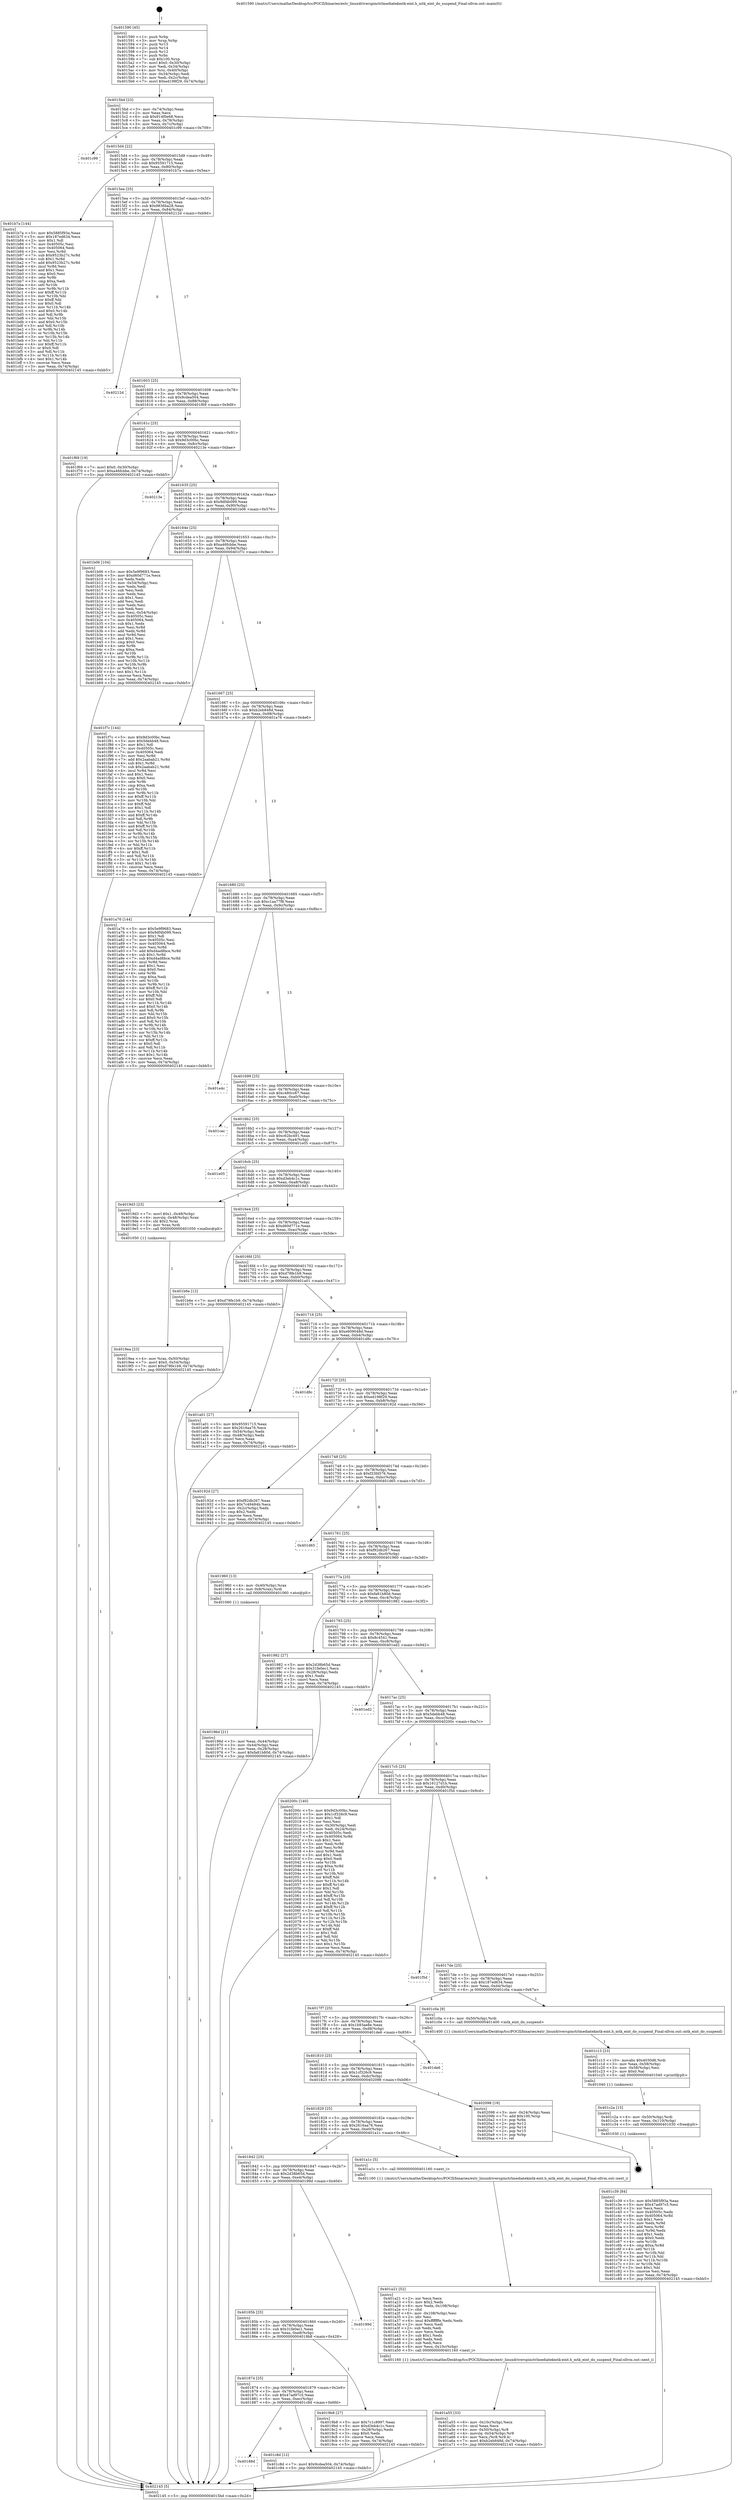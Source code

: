 digraph "0x401590" {
  label = "0x401590 (/mnt/c/Users/mathe/Desktop/tcc/POCII/binaries/extr_linuxdriverspinctrlmediatekmtk-eint.h_mtk_eint_do_suspend_Final-ollvm.out::main(0))"
  labelloc = "t"
  node[shape=record]

  Entry [label="",width=0.3,height=0.3,shape=circle,fillcolor=black,style=filled]
  "0x4015bd" [label="{
     0x4015bd [23]\l
     | [instrs]\l
     &nbsp;&nbsp;0x4015bd \<+3\>: mov -0x74(%rbp),%eax\l
     &nbsp;&nbsp;0x4015c0 \<+2\>: mov %eax,%ecx\l
     &nbsp;&nbsp;0x4015c2 \<+6\>: sub $0x914f0e68,%ecx\l
     &nbsp;&nbsp;0x4015c8 \<+3\>: mov %eax,-0x78(%rbp)\l
     &nbsp;&nbsp;0x4015cb \<+3\>: mov %ecx,-0x7c(%rbp)\l
     &nbsp;&nbsp;0x4015ce \<+6\>: je 0000000000401c99 \<main+0x709\>\l
  }"]
  "0x401c99" [label="{
     0x401c99\l
  }", style=dashed]
  "0x4015d4" [label="{
     0x4015d4 [22]\l
     | [instrs]\l
     &nbsp;&nbsp;0x4015d4 \<+5\>: jmp 00000000004015d9 \<main+0x49\>\l
     &nbsp;&nbsp;0x4015d9 \<+3\>: mov -0x78(%rbp),%eax\l
     &nbsp;&nbsp;0x4015dc \<+5\>: sub $0x95591715,%eax\l
     &nbsp;&nbsp;0x4015e1 \<+3\>: mov %eax,-0x80(%rbp)\l
     &nbsp;&nbsp;0x4015e4 \<+6\>: je 0000000000401b7a \<main+0x5ea\>\l
  }"]
  Exit [label="",width=0.3,height=0.3,shape=circle,fillcolor=black,style=filled,peripheries=2]
  "0x401b7a" [label="{
     0x401b7a [144]\l
     | [instrs]\l
     &nbsp;&nbsp;0x401b7a \<+5\>: mov $0x5885f93a,%eax\l
     &nbsp;&nbsp;0x401b7f \<+5\>: mov $0x187ed634,%ecx\l
     &nbsp;&nbsp;0x401b84 \<+2\>: mov $0x1,%dl\l
     &nbsp;&nbsp;0x401b86 \<+7\>: mov 0x40505c,%esi\l
     &nbsp;&nbsp;0x401b8d \<+7\>: mov 0x405064,%edi\l
     &nbsp;&nbsp;0x401b94 \<+3\>: mov %esi,%r8d\l
     &nbsp;&nbsp;0x401b97 \<+7\>: sub $0x9523b27c,%r8d\l
     &nbsp;&nbsp;0x401b9e \<+4\>: sub $0x1,%r8d\l
     &nbsp;&nbsp;0x401ba2 \<+7\>: add $0x9523b27c,%r8d\l
     &nbsp;&nbsp;0x401ba9 \<+4\>: imul %r8d,%esi\l
     &nbsp;&nbsp;0x401bad \<+3\>: and $0x1,%esi\l
     &nbsp;&nbsp;0x401bb0 \<+3\>: cmp $0x0,%esi\l
     &nbsp;&nbsp;0x401bb3 \<+4\>: sete %r9b\l
     &nbsp;&nbsp;0x401bb7 \<+3\>: cmp $0xa,%edi\l
     &nbsp;&nbsp;0x401bba \<+4\>: setl %r10b\l
     &nbsp;&nbsp;0x401bbe \<+3\>: mov %r9b,%r11b\l
     &nbsp;&nbsp;0x401bc1 \<+4\>: xor $0xff,%r11b\l
     &nbsp;&nbsp;0x401bc5 \<+3\>: mov %r10b,%bl\l
     &nbsp;&nbsp;0x401bc8 \<+3\>: xor $0xff,%bl\l
     &nbsp;&nbsp;0x401bcb \<+3\>: xor $0x0,%dl\l
     &nbsp;&nbsp;0x401bce \<+3\>: mov %r11b,%r14b\l
     &nbsp;&nbsp;0x401bd1 \<+4\>: and $0x0,%r14b\l
     &nbsp;&nbsp;0x401bd5 \<+3\>: and %dl,%r9b\l
     &nbsp;&nbsp;0x401bd8 \<+3\>: mov %bl,%r15b\l
     &nbsp;&nbsp;0x401bdb \<+4\>: and $0x0,%r15b\l
     &nbsp;&nbsp;0x401bdf \<+3\>: and %dl,%r10b\l
     &nbsp;&nbsp;0x401be2 \<+3\>: or %r9b,%r14b\l
     &nbsp;&nbsp;0x401be5 \<+3\>: or %r10b,%r15b\l
     &nbsp;&nbsp;0x401be8 \<+3\>: xor %r15b,%r14b\l
     &nbsp;&nbsp;0x401beb \<+3\>: or %bl,%r11b\l
     &nbsp;&nbsp;0x401bee \<+4\>: xor $0xff,%r11b\l
     &nbsp;&nbsp;0x401bf2 \<+3\>: or $0x0,%dl\l
     &nbsp;&nbsp;0x401bf5 \<+3\>: and %dl,%r11b\l
     &nbsp;&nbsp;0x401bf8 \<+3\>: or %r11b,%r14b\l
     &nbsp;&nbsp;0x401bfb \<+4\>: test $0x1,%r14b\l
     &nbsp;&nbsp;0x401bff \<+3\>: cmovne %ecx,%eax\l
     &nbsp;&nbsp;0x401c02 \<+3\>: mov %eax,-0x74(%rbp)\l
     &nbsp;&nbsp;0x401c05 \<+5\>: jmp 0000000000402145 \<main+0xbb5\>\l
  }"]
  "0x4015ea" [label="{
     0x4015ea [25]\l
     | [instrs]\l
     &nbsp;&nbsp;0x4015ea \<+5\>: jmp 00000000004015ef \<main+0x5f\>\l
     &nbsp;&nbsp;0x4015ef \<+3\>: mov -0x78(%rbp),%eax\l
     &nbsp;&nbsp;0x4015f2 \<+5\>: sub $0x9836ba28,%eax\l
     &nbsp;&nbsp;0x4015f7 \<+6\>: mov %eax,-0x84(%rbp)\l
     &nbsp;&nbsp;0x4015fd \<+6\>: je 000000000040212d \<main+0xb9d\>\l
  }"]
  "0x40188d" [label="{
     0x40188d\l
  }", style=dashed]
  "0x40212d" [label="{
     0x40212d\l
  }", style=dashed]
  "0x401603" [label="{
     0x401603 [25]\l
     | [instrs]\l
     &nbsp;&nbsp;0x401603 \<+5\>: jmp 0000000000401608 \<main+0x78\>\l
     &nbsp;&nbsp;0x401608 \<+3\>: mov -0x78(%rbp),%eax\l
     &nbsp;&nbsp;0x40160b \<+5\>: sub $0x9cdea504,%eax\l
     &nbsp;&nbsp;0x401610 \<+6\>: mov %eax,-0x88(%rbp)\l
     &nbsp;&nbsp;0x401616 \<+6\>: je 0000000000401f69 \<main+0x9d9\>\l
  }"]
  "0x401c8d" [label="{
     0x401c8d [12]\l
     | [instrs]\l
     &nbsp;&nbsp;0x401c8d \<+7\>: movl $0x9cdea504,-0x74(%rbp)\l
     &nbsp;&nbsp;0x401c94 \<+5\>: jmp 0000000000402145 \<main+0xbb5\>\l
  }"]
  "0x401f69" [label="{
     0x401f69 [19]\l
     | [instrs]\l
     &nbsp;&nbsp;0x401f69 \<+7\>: movl $0x0,-0x30(%rbp)\l
     &nbsp;&nbsp;0x401f70 \<+7\>: movl $0xa46fcbbe,-0x74(%rbp)\l
     &nbsp;&nbsp;0x401f77 \<+5\>: jmp 0000000000402145 \<main+0xbb5\>\l
  }"]
  "0x40161c" [label="{
     0x40161c [25]\l
     | [instrs]\l
     &nbsp;&nbsp;0x40161c \<+5\>: jmp 0000000000401621 \<main+0x91\>\l
     &nbsp;&nbsp;0x401621 \<+3\>: mov -0x78(%rbp),%eax\l
     &nbsp;&nbsp;0x401624 \<+5\>: sub $0x9d3c00bc,%eax\l
     &nbsp;&nbsp;0x401629 \<+6\>: mov %eax,-0x8c(%rbp)\l
     &nbsp;&nbsp;0x40162f \<+6\>: je 000000000040213e \<main+0xbae\>\l
  }"]
  "0x401c39" [label="{
     0x401c39 [84]\l
     | [instrs]\l
     &nbsp;&nbsp;0x401c39 \<+5\>: mov $0x5885f93a,%eax\l
     &nbsp;&nbsp;0x401c3e \<+5\>: mov $0x47ad97c5,%esi\l
     &nbsp;&nbsp;0x401c43 \<+2\>: xor %ecx,%ecx\l
     &nbsp;&nbsp;0x401c45 \<+7\>: mov 0x40505c,%edx\l
     &nbsp;&nbsp;0x401c4c \<+8\>: mov 0x405064,%r8d\l
     &nbsp;&nbsp;0x401c54 \<+3\>: sub $0x1,%ecx\l
     &nbsp;&nbsp;0x401c57 \<+3\>: mov %edx,%r9d\l
     &nbsp;&nbsp;0x401c5a \<+3\>: add %ecx,%r9d\l
     &nbsp;&nbsp;0x401c5d \<+4\>: imul %r9d,%edx\l
     &nbsp;&nbsp;0x401c61 \<+3\>: and $0x1,%edx\l
     &nbsp;&nbsp;0x401c64 \<+3\>: cmp $0x0,%edx\l
     &nbsp;&nbsp;0x401c67 \<+4\>: sete %r10b\l
     &nbsp;&nbsp;0x401c6b \<+4\>: cmp $0xa,%r8d\l
     &nbsp;&nbsp;0x401c6f \<+4\>: setl %r11b\l
     &nbsp;&nbsp;0x401c73 \<+3\>: mov %r10b,%bl\l
     &nbsp;&nbsp;0x401c76 \<+3\>: and %r11b,%bl\l
     &nbsp;&nbsp;0x401c79 \<+3\>: xor %r11b,%r10b\l
     &nbsp;&nbsp;0x401c7c \<+3\>: or %r10b,%bl\l
     &nbsp;&nbsp;0x401c7f \<+3\>: test $0x1,%bl\l
     &nbsp;&nbsp;0x401c82 \<+3\>: cmovne %esi,%eax\l
     &nbsp;&nbsp;0x401c85 \<+3\>: mov %eax,-0x74(%rbp)\l
     &nbsp;&nbsp;0x401c88 \<+5\>: jmp 0000000000402145 \<main+0xbb5\>\l
  }"]
  "0x40213e" [label="{
     0x40213e\l
  }", style=dashed]
  "0x401635" [label="{
     0x401635 [25]\l
     | [instrs]\l
     &nbsp;&nbsp;0x401635 \<+5\>: jmp 000000000040163a \<main+0xaa\>\l
     &nbsp;&nbsp;0x40163a \<+3\>: mov -0x78(%rbp),%eax\l
     &nbsp;&nbsp;0x40163d \<+5\>: sub $0x9df4b099,%eax\l
     &nbsp;&nbsp;0x401642 \<+6\>: mov %eax,-0x90(%rbp)\l
     &nbsp;&nbsp;0x401648 \<+6\>: je 0000000000401b06 \<main+0x576\>\l
  }"]
  "0x401c2a" [label="{
     0x401c2a [15]\l
     | [instrs]\l
     &nbsp;&nbsp;0x401c2a \<+4\>: mov -0x50(%rbp),%rdi\l
     &nbsp;&nbsp;0x401c2e \<+6\>: mov %eax,-0x110(%rbp)\l
     &nbsp;&nbsp;0x401c34 \<+5\>: call 0000000000401030 \<free@plt\>\l
     | [calls]\l
     &nbsp;&nbsp;0x401030 \{1\} (unknown)\l
  }"]
  "0x401b06" [label="{
     0x401b06 [104]\l
     | [instrs]\l
     &nbsp;&nbsp;0x401b06 \<+5\>: mov $0x5e9f9683,%eax\l
     &nbsp;&nbsp;0x401b0b \<+5\>: mov $0xd60d771e,%ecx\l
     &nbsp;&nbsp;0x401b10 \<+2\>: xor %edx,%edx\l
     &nbsp;&nbsp;0x401b12 \<+3\>: mov -0x54(%rbp),%esi\l
     &nbsp;&nbsp;0x401b15 \<+2\>: mov %edx,%edi\l
     &nbsp;&nbsp;0x401b17 \<+2\>: sub %esi,%edi\l
     &nbsp;&nbsp;0x401b19 \<+2\>: mov %edx,%esi\l
     &nbsp;&nbsp;0x401b1b \<+3\>: sub $0x1,%esi\l
     &nbsp;&nbsp;0x401b1e \<+2\>: add %esi,%edi\l
     &nbsp;&nbsp;0x401b20 \<+2\>: mov %edx,%esi\l
     &nbsp;&nbsp;0x401b22 \<+2\>: sub %edi,%esi\l
     &nbsp;&nbsp;0x401b24 \<+3\>: mov %esi,-0x54(%rbp)\l
     &nbsp;&nbsp;0x401b27 \<+7\>: mov 0x40505c,%esi\l
     &nbsp;&nbsp;0x401b2e \<+7\>: mov 0x405064,%edi\l
     &nbsp;&nbsp;0x401b35 \<+3\>: sub $0x1,%edx\l
     &nbsp;&nbsp;0x401b38 \<+3\>: mov %esi,%r8d\l
     &nbsp;&nbsp;0x401b3b \<+3\>: add %edx,%r8d\l
     &nbsp;&nbsp;0x401b3e \<+4\>: imul %r8d,%esi\l
     &nbsp;&nbsp;0x401b42 \<+3\>: and $0x1,%esi\l
     &nbsp;&nbsp;0x401b45 \<+3\>: cmp $0x0,%esi\l
     &nbsp;&nbsp;0x401b48 \<+4\>: sete %r9b\l
     &nbsp;&nbsp;0x401b4c \<+3\>: cmp $0xa,%edi\l
     &nbsp;&nbsp;0x401b4f \<+4\>: setl %r10b\l
     &nbsp;&nbsp;0x401b53 \<+3\>: mov %r9b,%r11b\l
     &nbsp;&nbsp;0x401b56 \<+3\>: and %r10b,%r11b\l
     &nbsp;&nbsp;0x401b59 \<+3\>: xor %r10b,%r9b\l
     &nbsp;&nbsp;0x401b5c \<+3\>: or %r9b,%r11b\l
     &nbsp;&nbsp;0x401b5f \<+4\>: test $0x1,%r11b\l
     &nbsp;&nbsp;0x401b63 \<+3\>: cmovne %ecx,%eax\l
     &nbsp;&nbsp;0x401b66 \<+3\>: mov %eax,-0x74(%rbp)\l
     &nbsp;&nbsp;0x401b69 \<+5\>: jmp 0000000000402145 \<main+0xbb5\>\l
  }"]
  "0x40164e" [label="{
     0x40164e [25]\l
     | [instrs]\l
     &nbsp;&nbsp;0x40164e \<+5\>: jmp 0000000000401653 \<main+0xc3\>\l
     &nbsp;&nbsp;0x401653 \<+3\>: mov -0x78(%rbp),%eax\l
     &nbsp;&nbsp;0x401656 \<+5\>: sub $0xa46fcbbe,%eax\l
     &nbsp;&nbsp;0x40165b \<+6\>: mov %eax,-0x94(%rbp)\l
     &nbsp;&nbsp;0x401661 \<+6\>: je 0000000000401f7c \<main+0x9ec\>\l
  }"]
  "0x401c13" [label="{
     0x401c13 [23]\l
     | [instrs]\l
     &nbsp;&nbsp;0x401c13 \<+10\>: movabs $0x4030d6,%rdi\l
     &nbsp;&nbsp;0x401c1d \<+3\>: mov %eax,-0x58(%rbp)\l
     &nbsp;&nbsp;0x401c20 \<+3\>: mov -0x58(%rbp),%esi\l
     &nbsp;&nbsp;0x401c23 \<+2\>: mov $0x0,%al\l
     &nbsp;&nbsp;0x401c25 \<+5\>: call 0000000000401040 \<printf@plt\>\l
     | [calls]\l
     &nbsp;&nbsp;0x401040 \{1\} (unknown)\l
  }"]
  "0x401f7c" [label="{
     0x401f7c [144]\l
     | [instrs]\l
     &nbsp;&nbsp;0x401f7c \<+5\>: mov $0x9d3c00bc,%eax\l
     &nbsp;&nbsp;0x401f81 \<+5\>: mov $0x5debb48,%ecx\l
     &nbsp;&nbsp;0x401f86 \<+2\>: mov $0x1,%dl\l
     &nbsp;&nbsp;0x401f88 \<+7\>: mov 0x40505c,%esi\l
     &nbsp;&nbsp;0x401f8f \<+7\>: mov 0x405064,%edi\l
     &nbsp;&nbsp;0x401f96 \<+3\>: mov %esi,%r8d\l
     &nbsp;&nbsp;0x401f99 \<+7\>: add $0x2aabab21,%r8d\l
     &nbsp;&nbsp;0x401fa0 \<+4\>: sub $0x1,%r8d\l
     &nbsp;&nbsp;0x401fa4 \<+7\>: sub $0x2aabab21,%r8d\l
     &nbsp;&nbsp;0x401fab \<+4\>: imul %r8d,%esi\l
     &nbsp;&nbsp;0x401faf \<+3\>: and $0x1,%esi\l
     &nbsp;&nbsp;0x401fb2 \<+3\>: cmp $0x0,%esi\l
     &nbsp;&nbsp;0x401fb5 \<+4\>: sete %r9b\l
     &nbsp;&nbsp;0x401fb9 \<+3\>: cmp $0xa,%edi\l
     &nbsp;&nbsp;0x401fbc \<+4\>: setl %r10b\l
     &nbsp;&nbsp;0x401fc0 \<+3\>: mov %r9b,%r11b\l
     &nbsp;&nbsp;0x401fc3 \<+4\>: xor $0xff,%r11b\l
     &nbsp;&nbsp;0x401fc7 \<+3\>: mov %r10b,%bl\l
     &nbsp;&nbsp;0x401fca \<+3\>: xor $0xff,%bl\l
     &nbsp;&nbsp;0x401fcd \<+3\>: xor $0x1,%dl\l
     &nbsp;&nbsp;0x401fd0 \<+3\>: mov %r11b,%r14b\l
     &nbsp;&nbsp;0x401fd3 \<+4\>: and $0xff,%r14b\l
     &nbsp;&nbsp;0x401fd7 \<+3\>: and %dl,%r9b\l
     &nbsp;&nbsp;0x401fda \<+3\>: mov %bl,%r15b\l
     &nbsp;&nbsp;0x401fdd \<+4\>: and $0xff,%r15b\l
     &nbsp;&nbsp;0x401fe1 \<+3\>: and %dl,%r10b\l
     &nbsp;&nbsp;0x401fe4 \<+3\>: or %r9b,%r14b\l
     &nbsp;&nbsp;0x401fe7 \<+3\>: or %r10b,%r15b\l
     &nbsp;&nbsp;0x401fea \<+3\>: xor %r15b,%r14b\l
     &nbsp;&nbsp;0x401fed \<+3\>: or %bl,%r11b\l
     &nbsp;&nbsp;0x401ff0 \<+4\>: xor $0xff,%r11b\l
     &nbsp;&nbsp;0x401ff4 \<+3\>: or $0x1,%dl\l
     &nbsp;&nbsp;0x401ff7 \<+3\>: and %dl,%r11b\l
     &nbsp;&nbsp;0x401ffa \<+3\>: or %r11b,%r14b\l
     &nbsp;&nbsp;0x401ffd \<+4\>: test $0x1,%r14b\l
     &nbsp;&nbsp;0x402001 \<+3\>: cmovne %ecx,%eax\l
     &nbsp;&nbsp;0x402004 \<+3\>: mov %eax,-0x74(%rbp)\l
     &nbsp;&nbsp;0x402007 \<+5\>: jmp 0000000000402145 \<main+0xbb5\>\l
  }"]
  "0x401667" [label="{
     0x401667 [25]\l
     | [instrs]\l
     &nbsp;&nbsp;0x401667 \<+5\>: jmp 000000000040166c \<main+0xdc\>\l
     &nbsp;&nbsp;0x40166c \<+3\>: mov -0x78(%rbp),%eax\l
     &nbsp;&nbsp;0x40166f \<+5\>: sub $0xb2eb848d,%eax\l
     &nbsp;&nbsp;0x401674 \<+6\>: mov %eax,-0x98(%rbp)\l
     &nbsp;&nbsp;0x40167a \<+6\>: je 0000000000401a76 \<main+0x4e6\>\l
  }"]
  "0x401a55" [label="{
     0x401a55 [33]\l
     | [instrs]\l
     &nbsp;&nbsp;0x401a55 \<+6\>: mov -0x10c(%rbp),%ecx\l
     &nbsp;&nbsp;0x401a5b \<+3\>: imul %eax,%ecx\l
     &nbsp;&nbsp;0x401a5e \<+4\>: mov -0x50(%rbp),%r8\l
     &nbsp;&nbsp;0x401a62 \<+4\>: movslq -0x54(%rbp),%r9\l
     &nbsp;&nbsp;0x401a66 \<+4\>: mov %ecx,(%r8,%r9,4)\l
     &nbsp;&nbsp;0x401a6a \<+7\>: movl $0xb2eb848d,-0x74(%rbp)\l
     &nbsp;&nbsp;0x401a71 \<+5\>: jmp 0000000000402145 \<main+0xbb5\>\l
  }"]
  "0x401a76" [label="{
     0x401a76 [144]\l
     | [instrs]\l
     &nbsp;&nbsp;0x401a76 \<+5\>: mov $0x5e9f9683,%eax\l
     &nbsp;&nbsp;0x401a7b \<+5\>: mov $0x9df4b099,%ecx\l
     &nbsp;&nbsp;0x401a80 \<+2\>: mov $0x1,%dl\l
     &nbsp;&nbsp;0x401a82 \<+7\>: mov 0x40505c,%esi\l
     &nbsp;&nbsp;0x401a89 \<+7\>: mov 0x405064,%edi\l
     &nbsp;&nbsp;0x401a90 \<+3\>: mov %esi,%r8d\l
     &nbsp;&nbsp;0x401a93 \<+7\>: add $0xd4ad8bce,%r8d\l
     &nbsp;&nbsp;0x401a9a \<+4\>: sub $0x1,%r8d\l
     &nbsp;&nbsp;0x401a9e \<+7\>: sub $0xd4ad8bce,%r8d\l
     &nbsp;&nbsp;0x401aa5 \<+4\>: imul %r8d,%esi\l
     &nbsp;&nbsp;0x401aa9 \<+3\>: and $0x1,%esi\l
     &nbsp;&nbsp;0x401aac \<+3\>: cmp $0x0,%esi\l
     &nbsp;&nbsp;0x401aaf \<+4\>: sete %r9b\l
     &nbsp;&nbsp;0x401ab3 \<+3\>: cmp $0xa,%edi\l
     &nbsp;&nbsp;0x401ab6 \<+4\>: setl %r10b\l
     &nbsp;&nbsp;0x401aba \<+3\>: mov %r9b,%r11b\l
     &nbsp;&nbsp;0x401abd \<+4\>: xor $0xff,%r11b\l
     &nbsp;&nbsp;0x401ac1 \<+3\>: mov %r10b,%bl\l
     &nbsp;&nbsp;0x401ac4 \<+3\>: xor $0xff,%bl\l
     &nbsp;&nbsp;0x401ac7 \<+3\>: xor $0x0,%dl\l
     &nbsp;&nbsp;0x401aca \<+3\>: mov %r11b,%r14b\l
     &nbsp;&nbsp;0x401acd \<+4\>: and $0x0,%r14b\l
     &nbsp;&nbsp;0x401ad1 \<+3\>: and %dl,%r9b\l
     &nbsp;&nbsp;0x401ad4 \<+3\>: mov %bl,%r15b\l
     &nbsp;&nbsp;0x401ad7 \<+4\>: and $0x0,%r15b\l
     &nbsp;&nbsp;0x401adb \<+3\>: and %dl,%r10b\l
     &nbsp;&nbsp;0x401ade \<+3\>: or %r9b,%r14b\l
     &nbsp;&nbsp;0x401ae1 \<+3\>: or %r10b,%r15b\l
     &nbsp;&nbsp;0x401ae4 \<+3\>: xor %r15b,%r14b\l
     &nbsp;&nbsp;0x401ae7 \<+3\>: or %bl,%r11b\l
     &nbsp;&nbsp;0x401aea \<+4\>: xor $0xff,%r11b\l
     &nbsp;&nbsp;0x401aee \<+3\>: or $0x0,%dl\l
     &nbsp;&nbsp;0x401af1 \<+3\>: and %dl,%r11b\l
     &nbsp;&nbsp;0x401af4 \<+3\>: or %r11b,%r14b\l
     &nbsp;&nbsp;0x401af7 \<+4\>: test $0x1,%r14b\l
     &nbsp;&nbsp;0x401afb \<+3\>: cmovne %ecx,%eax\l
     &nbsp;&nbsp;0x401afe \<+3\>: mov %eax,-0x74(%rbp)\l
     &nbsp;&nbsp;0x401b01 \<+5\>: jmp 0000000000402145 \<main+0xbb5\>\l
  }"]
  "0x401680" [label="{
     0x401680 [25]\l
     | [instrs]\l
     &nbsp;&nbsp;0x401680 \<+5\>: jmp 0000000000401685 \<main+0xf5\>\l
     &nbsp;&nbsp;0x401685 \<+3\>: mov -0x78(%rbp),%eax\l
     &nbsp;&nbsp;0x401688 \<+5\>: sub $0xc1aa77f8,%eax\l
     &nbsp;&nbsp;0x40168d \<+6\>: mov %eax,-0x9c(%rbp)\l
     &nbsp;&nbsp;0x401693 \<+6\>: je 0000000000401e4c \<main+0x8bc\>\l
  }"]
  "0x401a21" [label="{
     0x401a21 [52]\l
     | [instrs]\l
     &nbsp;&nbsp;0x401a21 \<+2\>: xor %ecx,%ecx\l
     &nbsp;&nbsp;0x401a23 \<+5\>: mov $0x2,%edx\l
     &nbsp;&nbsp;0x401a28 \<+6\>: mov %edx,-0x108(%rbp)\l
     &nbsp;&nbsp;0x401a2e \<+1\>: cltd\l
     &nbsp;&nbsp;0x401a2f \<+6\>: mov -0x108(%rbp),%esi\l
     &nbsp;&nbsp;0x401a35 \<+2\>: idiv %esi\l
     &nbsp;&nbsp;0x401a37 \<+6\>: imul $0xfffffffe,%edx,%edx\l
     &nbsp;&nbsp;0x401a3d \<+2\>: mov %ecx,%edi\l
     &nbsp;&nbsp;0x401a3f \<+2\>: sub %edx,%edi\l
     &nbsp;&nbsp;0x401a41 \<+2\>: mov %ecx,%edx\l
     &nbsp;&nbsp;0x401a43 \<+3\>: sub $0x1,%edx\l
     &nbsp;&nbsp;0x401a46 \<+2\>: add %edx,%edi\l
     &nbsp;&nbsp;0x401a48 \<+2\>: sub %edi,%ecx\l
     &nbsp;&nbsp;0x401a4a \<+6\>: mov %ecx,-0x10c(%rbp)\l
     &nbsp;&nbsp;0x401a50 \<+5\>: call 0000000000401160 \<next_i\>\l
     | [calls]\l
     &nbsp;&nbsp;0x401160 \{1\} (/mnt/c/Users/mathe/Desktop/tcc/POCII/binaries/extr_linuxdriverspinctrlmediatekmtk-eint.h_mtk_eint_do_suspend_Final-ollvm.out::next_i)\l
  }"]
  "0x401e4c" [label="{
     0x401e4c\l
  }", style=dashed]
  "0x401699" [label="{
     0x401699 [25]\l
     | [instrs]\l
     &nbsp;&nbsp;0x401699 \<+5\>: jmp 000000000040169e \<main+0x10e\>\l
     &nbsp;&nbsp;0x40169e \<+3\>: mov -0x78(%rbp),%eax\l
     &nbsp;&nbsp;0x4016a1 \<+5\>: sub $0xc480cc67,%eax\l
     &nbsp;&nbsp;0x4016a6 \<+6\>: mov %eax,-0xa0(%rbp)\l
     &nbsp;&nbsp;0x4016ac \<+6\>: je 0000000000401cec \<main+0x75c\>\l
  }"]
  "0x4019ea" [label="{
     0x4019ea [23]\l
     | [instrs]\l
     &nbsp;&nbsp;0x4019ea \<+4\>: mov %rax,-0x50(%rbp)\l
     &nbsp;&nbsp;0x4019ee \<+7\>: movl $0x0,-0x54(%rbp)\l
     &nbsp;&nbsp;0x4019f5 \<+7\>: movl $0xd78fe1b9,-0x74(%rbp)\l
     &nbsp;&nbsp;0x4019fc \<+5\>: jmp 0000000000402145 \<main+0xbb5\>\l
  }"]
  "0x401cec" [label="{
     0x401cec\l
  }", style=dashed]
  "0x4016b2" [label="{
     0x4016b2 [25]\l
     | [instrs]\l
     &nbsp;&nbsp;0x4016b2 \<+5\>: jmp 00000000004016b7 \<main+0x127\>\l
     &nbsp;&nbsp;0x4016b7 \<+3\>: mov -0x78(%rbp),%eax\l
     &nbsp;&nbsp;0x4016ba \<+5\>: sub $0xc62bc491,%eax\l
     &nbsp;&nbsp;0x4016bf \<+6\>: mov %eax,-0xa4(%rbp)\l
     &nbsp;&nbsp;0x4016c5 \<+6\>: je 0000000000401e05 \<main+0x875\>\l
  }"]
  "0x401874" [label="{
     0x401874 [25]\l
     | [instrs]\l
     &nbsp;&nbsp;0x401874 \<+5\>: jmp 0000000000401879 \<main+0x2e9\>\l
     &nbsp;&nbsp;0x401879 \<+3\>: mov -0x78(%rbp),%eax\l
     &nbsp;&nbsp;0x40187c \<+5\>: sub $0x47ad97c5,%eax\l
     &nbsp;&nbsp;0x401881 \<+6\>: mov %eax,-0xec(%rbp)\l
     &nbsp;&nbsp;0x401887 \<+6\>: je 0000000000401c8d \<main+0x6fd\>\l
  }"]
  "0x401e05" [label="{
     0x401e05\l
  }", style=dashed]
  "0x4016cb" [label="{
     0x4016cb [25]\l
     | [instrs]\l
     &nbsp;&nbsp;0x4016cb \<+5\>: jmp 00000000004016d0 \<main+0x140\>\l
     &nbsp;&nbsp;0x4016d0 \<+3\>: mov -0x78(%rbp),%eax\l
     &nbsp;&nbsp;0x4016d3 \<+5\>: sub $0xd3eb4c1c,%eax\l
     &nbsp;&nbsp;0x4016d8 \<+6\>: mov %eax,-0xa8(%rbp)\l
     &nbsp;&nbsp;0x4016de \<+6\>: je 00000000004019d3 \<main+0x443\>\l
  }"]
  "0x4019b8" [label="{
     0x4019b8 [27]\l
     | [instrs]\l
     &nbsp;&nbsp;0x4019b8 \<+5\>: mov $0x7c1c8997,%eax\l
     &nbsp;&nbsp;0x4019bd \<+5\>: mov $0xd3eb4c1c,%ecx\l
     &nbsp;&nbsp;0x4019c2 \<+3\>: mov -0x28(%rbp),%edx\l
     &nbsp;&nbsp;0x4019c5 \<+3\>: cmp $0x0,%edx\l
     &nbsp;&nbsp;0x4019c8 \<+3\>: cmove %ecx,%eax\l
     &nbsp;&nbsp;0x4019cb \<+3\>: mov %eax,-0x74(%rbp)\l
     &nbsp;&nbsp;0x4019ce \<+5\>: jmp 0000000000402145 \<main+0xbb5\>\l
  }"]
  "0x4019d3" [label="{
     0x4019d3 [23]\l
     | [instrs]\l
     &nbsp;&nbsp;0x4019d3 \<+7\>: movl $0x1,-0x48(%rbp)\l
     &nbsp;&nbsp;0x4019da \<+4\>: movslq -0x48(%rbp),%rax\l
     &nbsp;&nbsp;0x4019de \<+4\>: shl $0x2,%rax\l
     &nbsp;&nbsp;0x4019e2 \<+3\>: mov %rax,%rdi\l
     &nbsp;&nbsp;0x4019e5 \<+5\>: call 0000000000401050 \<malloc@plt\>\l
     | [calls]\l
     &nbsp;&nbsp;0x401050 \{1\} (unknown)\l
  }"]
  "0x4016e4" [label="{
     0x4016e4 [25]\l
     | [instrs]\l
     &nbsp;&nbsp;0x4016e4 \<+5\>: jmp 00000000004016e9 \<main+0x159\>\l
     &nbsp;&nbsp;0x4016e9 \<+3\>: mov -0x78(%rbp),%eax\l
     &nbsp;&nbsp;0x4016ec \<+5\>: sub $0xd60d771e,%eax\l
     &nbsp;&nbsp;0x4016f1 \<+6\>: mov %eax,-0xac(%rbp)\l
     &nbsp;&nbsp;0x4016f7 \<+6\>: je 0000000000401b6e \<main+0x5de\>\l
  }"]
  "0x40185b" [label="{
     0x40185b [25]\l
     | [instrs]\l
     &nbsp;&nbsp;0x40185b \<+5\>: jmp 0000000000401860 \<main+0x2d0\>\l
     &nbsp;&nbsp;0x401860 \<+3\>: mov -0x78(%rbp),%eax\l
     &nbsp;&nbsp;0x401863 \<+5\>: sub $0x31fe0ec1,%eax\l
     &nbsp;&nbsp;0x401868 \<+6\>: mov %eax,-0xe8(%rbp)\l
     &nbsp;&nbsp;0x40186e \<+6\>: je 00000000004019b8 \<main+0x428\>\l
  }"]
  "0x401b6e" [label="{
     0x401b6e [12]\l
     | [instrs]\l
     &nbsp;&nbsp;0x401b6e \<+7\>: movl $0xd78fe1b9,-0x74(%rbp)\l
     &nbsp;&nbsp;0x401b75 \<+5\>: jmp 0000000000402145 \<main+0xbb5\>\l
  }"]
  "0x4016fd" [label="{
     0x4016fd [25]\l
     | [instrs]\l
     &nbsp;&nbsp;0x4016fd \<+5\>: jmp 0000000000401702 \<main+0x172\>\l
     &nbsp;&nbsp;0x401702 \<+3\>: mov -0x78(%rbp),%eax\l
     &nbsp;&nbsp;0x401705 \<+5\>: sub $0xd78fe1b9,%eax\l
     &nbsp;&nbsp;0x40170a \<+6\>: mov %eax,-0xb0(%rbp)\l
     &nbsp;&nbsp;0x401710 \<+6\>: je 0000000000401a01 \<main+0x471\>\l
  }"]
  "0x40199d" [label="{
     0x40199d\l
  }", style=dashed]
  "0x401a01" [label="{
     0x401a01 [27]\l
     | [instrs]\l
     &nbsp;&nbsp;0x401a01 \<+5\>: mov $0x95591715,%eax\l
     &nbsp;&nbsp;0x401a06 \<+5\>: mov $0x2616aa76,%ecx\l
     &nbsp;&nbsp;0x401a0b \<+3\>: mov -0x54(%rbp),%edx\l
     &nbsp;&nbsp;0x401a0e \<+3\>: cmp -0x48(%rbp),%edx\l
     &nbsp;&nbsp;0x401a11 \<+3\>: cmovl %ecx,%eax\l
     &nbsp;&nbsp;0x401a14 \<+3\>: mov %eax,-0x74(%rbp)\l
     &nbsp;&nbsp;0x401a17 \<+5\>: jmp 0000000000402145 \<main+0xbb5\>\l
  }"]
  "0x401716" [label="{
     0x401716 [25]\l
     | [instrs]\l
     &nbsp;&nbsp;0x401716 \<+5\>: jmp 000000000040171b \<main+0x18b\>\l
     &nbsp;&nbsp;0x40171b \<+3\>: mov -0x78(%rbp),%eax\l
     &nbsp;&nbsp;0x40171e \<+5\>: sub $0xe609048d,%eax\l
     &nbsp;&nbsp;0x401723 \<+6\>: mov %eax,-0xb4(%rbp)\l
     &nbsp;&nbsp;0x401729 \<+6\>: je 0000000000401d8c \<main+0x7fc\>\l
  }"]
  "0x401842" [label="{
     0x401842 [25]\l
     | [instrs]\l
     &nbsp;&nbsp;0x401842 \<+5\>: jmp 0000000000401847 \<main+0x2b7\>\l
     &nbsp;&nbsp;0x401847 \<+3\>: mov -0x78(%rbp),%eax\l
     &nbsp;&nbsp;0x40184a \<+5\>: sub $0x2d38b65d,%eax\l
     &nbsp;&nbsp;0x40184f \<+6\>: mov %eax,-0xe4(%rbp)\l
     &nbsp;&nbsp;0x401855 \<+6\>: je 000000000040199d \<main+0x40d\>\l
  }"]
  "0x401d8c" [label="{
     0x401d8c\l
  }", style=dashed]
  "0x40172f" [label="{
     0x40172f [25]\l
     | [instrs]\l
     &nbsp;&nbsp;0x40172f \<+5\>: jmp 0000000000401734 \<main+0x1a4\>\l
     &nbsp;&nbsp;0x401734 \<+3\>: mov -0x78(%rbp),%eax\l
     &nbsp;&nbsp;0x401737 \<+5\>: sub $0xed198f29,%eax\l
     &nbsp;&nbsp;0x40173c \<+6\>: mov %eax,-0xb8(%rbp)\l
     &nbsp;&nbsp;0x401742 \<+6\>: je 000000000040192d \<main+0x39d\>\l
  }"]
  "0x401a1c" [label="{
     0x401a1c [5]\l
     | [instrs]\l
     &nbsp;&nbsp;0x401a1c \<+5\>: call 0000000000401160 \<next_i\>\l
     | [calls]\l
     &nbsp;&nbsp;0x401160 \{1\} (/mnt/c/Users/mathe/Desktop/tcc/POCII/binaries/extr_linuxdriverspinctrlmediatekmtk-eint.h_mtk_eint_do_suspend_Final-ollvm.out::next_i)\l
  }"]
  "0x40192d" [label="{
     0x40192d [27]\l
     | [instrs]\l
     &nbsp;&nbsp;0x40192d \<+5\>: mov $0xf92db267,%eax\l
     &nbsp;&nbsp;0x401932 \<+5\>: mov $0x7c49484b,%ecx\l
     &nbsp;&nbsp;0x401937 \<+3\>: mov -0x2c(%rbp),%edx\l
     &nbsp;&nbsp;0x40193a \<+3\>: cmp $0x2,%edx\l
     &nbsp;&nbsp;0x40193d \<+3\>: cmovne %ecx,%eax\l
     &nbsp;&nbsp;0x401940 \<+3\>: mov %eax,-0x74(%rbp)\l
     &nbsp;&nbsp;0x401943 \<+5\>: jmp 0000000000402145 \<main+0xbb5\>\l
  }"]
  "0x401748" [label="{
     0x401748 [25]\l
     | [instrs]\l
     &nbsp;&nbsp;0x401748 \<+5\>: jmp 000000000040174d \<main+0x1bd\>\l
     &nbsp;&nbsp;0x40174d \<+3\>: mov -0x78(%rbp),%eax\l
     &nbsp;&nbsp;0x401750 \<+5\>: sub $0xf33fd576,%eax\l
     &nbsp;&nbsp;0x401755 \<+6\>: mov %eax,-0xbc(%rbp)\l
     &nbsp;&nbsp;0x40175b \<+6\>: je 0000000000401d65 \<main+0x7d5\>\l
  }"]
  "0x402145" [label="{
     0x402145 [5]\l
     | [instrs]\l
     &nbsp;&nbsp;0x402145 \<+5\>: jmp 00000000004015bd \<main+0x2d\>\l
  }"]
  "0x401590" [label="{
     0x401590 [45]\l
     | [instrs]\l
     &nbsp;&nbsp;0x401590 \<+1\>: push %rbp\l
     &nbsp;&nbsp;0x401591 \<+3\>: mov %rsp,%rbp\l
     &nbsp;&nbsp;0x401594 \<+2\>: push %r15\l
     &nbsp;&nbsp;0x401596 \<+2\>: push %r14\l
     &nbsp;&nbsp;0x401598 \<+2\>: push %r12\l
     &nbsp;&nbsp;0x40159a \<+1\>: push %rbx\l
     &nbsp;&nbsp;0x40159b \<+7\>: sub $0x100,%rsp\l
     &nbsp;&nbsp;0x4015a2 \<+7\>: movl $0x0,-0x30(%rbp)\l
     &nbsp;&nbsp;0x4015a9 \<+3\>: mov %edi,-0x34(%rbp)\l
     &nbsp;&nbsp;0x4015ac \<+4\>: mov %rsi,-0x40(%rbp)\l
     &nbsp;&nbsp;0x4015b0 \<+3\>: mov -0x34(%rbp),%edi\l
     &nbsp;&nbsp;0x4015b3 \<+3\>: mov %edi,-0x2c(%rbp)\l
     &nbsp;&nbsp;0x4015b6 \<+7\>: movl $0xed198f29,-0x74(%rbp)\l
  }"]
  "0x401829" [label="{
     0x401829 [25]\l
     | [instrs]\l
     &nbsp;&nbsp;0x401829 \<+5\>: jmp 000000000040182e \<main+0x29e\>\l
     &nbsp;&nbsp;0x40182e \<+3\>: mov -0x78(%rbp),%eax\l
     &nbsp;&nbsp;0x401831 \<+5\>: sub $0x2616aa76,%eax\l
     &nbsp;&nbsp;0x401836 \<+6\>: mov %eax,-0xe0(%rbp)\l
     &nbsp;&nbsp;0x40183c \<+6\>: je 0000000000401a1c \<main+0x48c\>\l
  }"]
  "0x401d65" [label="{
     0x401d65\l
  }", style=dashed]
  "0x401761" [label="{
     0x401761 [25]\l
     | [instrs]\l
     &nbsp;&nbsp;0x401761 \<+5\>: jmp 0000000000401766 \<main+0x1d6\>\l
     &nbsp;&nbsp;0x401766 \<+3\>: mov -0x78(%rbp),%eax\l
     &nbsp;&nbsp;0x401769 \<+5\>: sub $0xf92db267,%eax\l
     &nbsp;&nbsp;0x40176e \<+6\>: mov %eax,-0xc0(%rbp)\l
     &nbsp;&nbsp;0x401774 \<+6\>: je 0000000000401960 \<main+0x3d0\>\l
  }"]
  "0x402098" [label="{
     0x402098 [19]\l
     | [instrs]\l
     &nbsp;&nbsp;0x402098 \<+3\>: mov -0x24(%rbp),%eax\l
     &nbsp;&nbsp;0x40209b \<+7\>: add $0x100,%rsp\l
     &nbsp;&nbsp;0x4020a2 \<+1\>: pop %rbx\l
     &nbsp;&nbsp;0x4020a3 \<+2\>: pop %r12\l
     &nbsp;&nbsp;0x4020a5 \<+2\>: pop %r14\l
     &nbsp;&nbsp;0x4020a7 \<+2\>: pop %r15\l
     &nbsp;&nbsp;0x4020a9 \<+1\>: pop %rbp\l
     &nbsp;&nbsp;0x4020aa \<+1\>: ret\l
  }"]
  "0x401960" [label="{
     0x401960 [13]\l
     | [instrs]\l
     &nbsp;&nbsp;0x401960 \<+4\>: mov -0x40(%rbp),%rax\l
     &nbsp;&nbsp;0x401964 \<+4\>: mov 0x8(%rax),%rdi\l
     &nbsp;&nbsp;0x401968 \<+5\>: call 0000000000401060 \<atoi@plt\>\l
     | [calls]\l
     &nbsp;&nbsp;0x401060 \{1\} (unknown)\l
  }"]
  "0x40177a" [label="{
     0x40177a [25]\l
     | [instrs]\l
     &nbsp;&nbsp;0x40177a \<+5\>: jmp 000000000040177f \<main+0x1ef\>\l
     &nbsp;&nbsp;0x40177f \<+3\>: mov -0x78(%rbp),%eax\l
     &nbsp;&nbsp;0x401782 \<+5\>: sub $0xfa81b80d,%eax\l
     &nbsp;&nbsp;0x401787 \<+6\>: mov %eax,-0xc4(%rbp)\l
     &nbsp;&nbsp;0x40178d \<+6\>: je 0000000000401982 \<main+0x3f2\>\l
  }"]
  "0x40196d" [label="{
     0x40196d [21]\l
     | [instrs]\l
     &nbsp;&nbsp;0x40196d \<+3\>: mov %eax,-0x44(%rbp)\l
     &nbsp;&nbsp;0x401970 \<+3\>: mov -0x44(%rbp),%eax\l
     &nbsp;&nbsp;0x401973 \<+3\>: mov %eax,-0x28(%rbp)\l
     &nbsp;&nbsp;0x401976 \<+7\>: movl $0xfa81b80d,-0x74(%rbp)\l
     &nbsp;&nbsp;0x40197d \<+5\>: jmp 0000000000402145 \<main+0xbb5\>\l
  }"]
  "0x401810" [label="{
     0x401810 [25]\l
     | [instrs]\l
     &nbsp;&nbsp;0x401810 \<+5\>: jmp 0000000000401815 \<main+0x285\>\l
     &nbsp;&nbsp;0x401815 \<+3\>: mov -0x78(%rbp),%eax\l
     &nbsp;&nbsp;0x401818 \<+5\>: sub $0x1cf326c9,%eax\l
     &nbsp;&nbsp;0x40181d \<+6\>: mov %eax,-0xdc(%rbp)\l
     &nbsp;&nbsp;0x401823 \<+6\>: je 0000000000402098 \<main+0xb08\>\l
  }"]
  "0x401982" [label="{
     0x401982 [27]\l
     | [instrs]\l
     &nbsp;&nbsp;0x401982 \<+5\>: mov $0x2d38b65d,%eax\l
     &nbsp;&nbsp;0x401987 \<+5\>: mov $0x31fe0ec1,%ecx\l
     &nbsp;&nbsp;0x40198c \<+3\>: mov -0x28(%rbp),%edx\l
     &nbsp;&nbsp;0x40198f \<+3\>: cmp $0x1,%edx\l
     &nbsp;&nbsp;0x401992 \<+3\>: cmovl %ecx,%eax\l
     &nbsp;&nbsp;0x401995 \<+3\>: mov %eax,-0x74(%rbp)\l
     &nbsp;&nbsp;0x401998 \<+5\>: jmp 0000000000402145 \<main+0xbb5\>\l
  }"]
  "0x401793" [label="{
     0x401793 [25]\l
     | [instrs]\l
     &nbsp;&nbsp;0x401793 \<+5\>: jmp 0000000000401798 \<main+0x208\>\l
     &nbsp;&nbsp;0x401798 \<+3\>: mov -0x78(%rbp),%eax\l
     &nbsp;&nbsp;0x40179b \<+5\>: sub $0x8c4541,%eax\l
     &nbsp;&nbsp;0x4017a0 \<+6\>: mov %eax,-0xc8(%rbp)\l
     &nbsp;&nbsp;0x4017a6 \<+6\>: je 0000000000401ed2 \<main+0x942\>\l
  }"]
  "0x401de6" [label="{
     0x401de6\l
  }", style=dashed]
  "0x401ed2" [label="{
     0x401ed2\l
  }", style=dashed]
  "0x4017ac" [label="{
     0x4017ac [25]\l
     | [instrs]\l
     &nbsp;&nbsp;0x4017ac \<+5\>: jmp 00000000004017b1 \<main+0x221\>\l
     &nbsp;&nbsp;0x4017b1 \<+3\>: mov -0x78(%rbp),%eax\l
     &nbsp;&nbsp;0x4017b4 \<+5\>: sub $0x5debb48,%eax\l
     &nbsp;&nbsp;0x4017b9 \<+6\>: mov %eax,-0xcc(%rbp)\l
     &nbsp;&nbsp;0x4017bf \<+6\>: je 000000000040200c \<main+0xa7c\>\l
  }"]
  "0x4017f7" [label="{
     0x4017f7 [25]\l
     | [instrs]\l
     &nbsp;&nbsp;0x4017f7 \<+5\>: jmp 00000000004017fc \<main+0x26c\>\l
     &nbsp;&nbsp;0x4017fc \<+3\>: mov -0x78(%rbp),%eax\l
     &nbsp;&nbsp;0x4017ff \<+5\>: sub $0x1b93ae8e,%eax\l
     &nbsp;&nbsp;0x401804 \<+6\>: mov %eax,-0xd8(%rbp)\l
     &nbsp;&nbsp;0x40180a \<+6\>: je 0000000000401de6 \<main+0x856\>\l
  }"]
  "0x40200c" [label="{
     0x40200c [140]\l
     | [instrs]\l
     &nbsp;&nbsp;0x40200c \<+5\>: mov $0x9d3c00bc,%eax\l
     &nbsp;&nbsp;0x402011 \<+5\>: mov $0x1cf326c9,%ecx\l
     &nbsp;&nbsp;0x402016 \<+2\>: mov $0x1,%dl\l
     &nbsp;&nbsp;0x402018 \<+2\>: xor %esi,%esi\l
     &nbsp;&nbsp;0x40201a \<+3\>: mov -0x30(%rbp),%edi\l
     &nbsp;&nbsp;0x40201d \<+3\>: mov %edi,-0x24(%rbp)\l
     &nbsp;&nbsp;0x402020 \<+7\>: mov 0x40505c,%edi\l
     &nbsp;&nbsp;0x402027 \<+8\>: mov 0x405064,%r8d\l
     &nbsp;&nbsp;0x40202f \<+3\>: sub $0x1,%esi\l
     &nbsp;&nbsp;0x402032 \<+3\>: mov %edi,%r9d\l
     &nbsp;&nbsp;0x402035 \<+3\>: add %esi,%r9d\l
     &nbsp;&nbsp;0x402038 \<+4\>: imul %r9d,%edi\l
     &nbsp;&nbsp;0x40203c \<+3\>: and $0x1,%edi\l
     &nbsp;&nbsp;0x40203f \<+3\>: cmp $0x0,%edi\l
     &nbsp;&nbsp;0x402042 \<+4\>: sete %r10b\l
     &nbsp;&nbsp;0x402046 \<+4\>: cmp $0xa,%r8d\l
     &nbsp;&nbsp;0x40204a \<+4\>: setl %r11b\l
     &nbsp;&nbsp;0x40204e \<+3\>: mov %r10b,%bl\l
     &nbsp;&nbsp;0x402051 \<+3\>: xor $0xff,%bl\l
     &nbsp;&nbsp;0x402054 \<+3\>: mov %r11b,%r14b\l
     &nbsp;&nbsp;0x402057 \<+4\>: xor $0xff,%r14b\l
     &nbsp;&nbsp;0x40205b \<+3\>: xor $0x1,%dl\l
     &nbsp;&nbsp;0x40205e \<+3\>: mov %bl,%r15b\l
     &nbsp;&nbsp;0x402061 \<+4\>: and $0xff,%r15b\l
     &nbsp;&nbsp;0x402065 \<+3\>: and %dl,%r10b\l
     &nbsp;&nbsp;0x402068 \<+3\>: mov %r14b,%r12b\l
     &nbsp;&nbsp;0x40206b \<+4\>: and $0xff,%r12b\l
     &nbsp;&nbsp;0x40206f \<+3\>: and %dl,%r11b\l
     &nbsp;&nbsp;0x402072 \<+3\>: or %r10b,%r15b\l
     &nbsp;&nbsp;0x402075 \<+3\>: or %r11b,%r12b\l
     &nbsp;&nbsp;0x402078 \<+3\>: xor %r12b,%r15b\l
     &nbsp;&nbsp;0x40207b \<+3\>: or %r14b,%bl\l
     &nbsp;&nbsp;0x40207e \<+3\>: xor $0xff,%bl\l
     &nbsp;&nbsp;0x402081 \<+3\>: or $0x1,%dl\l
     &nbsp;&nbsp;0x402084 \<+2\>: and %dl,%bl\l
     &nbsp;&nbsp;0x402086 \<+3\>: or %bl,%r15b\l
     &nbsp;&nbsp;0x402089 \<+4\>: test $0x1,%r15b\l
     &nbsp;&nbsp;0x40208d \<+3\>: cmovne %ecx,%eax\l
     &nbsp;&nbsp;0x402090 \<+3\>: mov %eax,-0x74(%rbp)\l
     &nbsp;&nbsp;0x402093 \<+5\>: jmp 0000000000402145 \<main+0xbb5\>\l
  }"]
  "0x4017c5" [label="{
     0x4017c5 [25]\l
     | [instrs]\l
     &nbsp;&nbsp;0x4017c5 \<+5\>: jmp 00000000004017ca \<main+0x23a\>\l
     &nbsp;&nbsp;0x4017ca \<+3\>: mov -0x78(%rbp),%eax\l
     &nbsp;&nbsp;0x4017cd \<+5\>: sub $0x16127d1b,%eax\l
     &nbsp;&nbsp;0x4017d2 \<+6\>: mov %eax,-0xd0(%rbp)\l
     &nbsp;&nbsp;0x4017d8 \<+6\>: je 0000000000401f5d \<main+0x9cd\>\l
  }"]
  "0x401c0a" [label="{
     0x401c0a [9]\l
     | [instrs]\l
     &nbsp;&nbsp;0x401c0a \<+4\>: mov -0x50(%rbp),%rdi\l
     &nbsp;&nbsp;0x401c0e \<+5\>: call 0000000000401400 \<mtk_eint_do_suspend\>\l
     | [calls]\l
     &nbsp;&nbsp;0x401400 \{1\} (/mnt/c/Users/mathe/Desktop/tcc/POCII/binaries/extr_linuxdriverspinctrlmediatekmtk-eint.h_mtk_eint_do_suspend_Final-ollvm.out::mtk_eint_do_suspend)\l
  }"]
  "0x401f5d" [label="{
     0x401f5d\l
  }", style=dashed]
  "0x4017de" [label="{
     0x4017de [25]\l
     | [instrs]\l
     &nbsp;&nbsp;0x4017de \<+5\>: jmp 00000000004017e3 \<main+0x253\>\l
     &nbsp;&nbsp;0x4017e3 \<+3\>: mov -0x78(%rbp),%eax\l
     &nbsp;&nbsp;0x4017e6 \<+5\>: sub $0x187ed634,%eax\l
     &nbsp;&nbsp;0x4017eb \<+6\>: mov %eax,-0xd4(%rbp)\l
     &nbsp;&nbsp;0x4017f1 \<+6\>: je 0000000000401c0a \<main+0x67a\>\l
  }"]
  Entry -> "0x401590" [label=" 1"]
  "0x4015bd" -> "0x401c99" [label=" 0"]
  "0x4015bd" -> "0x4015d4" [label=" 18"]
  "0x402098" -> Exit [label=" 1"]
  "0x4015d4" -> "0x401b7a" [label=" 1"]
  "0x4015d4" -> "0x4015ea" [label=" 17"]
  "0x40200c" -> "0x402145" [label=" 1"]
  "0x4015ea" -> "0x40212d" [label=" 0"]
  "0x4015ea" -> "0x401603" [label=" 17"]
  "0x401f7c" -> "0x402145" [label=" 1"]
  "0x401603" -> "0x401f69" [label=" 1"]
  "0x401603" -> "0x40161c" [label=" 16"]
  "0x401f69" -> "0x402145" [label=" 1"]
  "0x40161c" -> "0x40213e" [label=" 0"]
  "0x40161c" -> "0x401635" [label=" 16"]
  "0x401874" -> "0x40188d" [label=" 0"]
  "0x401635" -> "0x401b06" [label=" 1"]
  "0x401635" -> "0x40164e" [label=" 15"]
  "0x401874" -> "0x401c8d" [label=" 1"]
  "0x40164e" -> "0x401f7c" [label=" 1"]
  "0x40164e" -> "0x401667" [label=" 14"]
  "0x401c8d" -> "0x402145" [label=" 1"]
  "0x401667" -> "0x401a76" [label=" 1"]
  "0x401667" -> "0x401680" [label=" 13"]
  "0x401c39" -> "0x402145" [label=" 1"]
  "0x401680" -> "0x401e4c" [label=" 0"]
  "0x401680" -> "0x401699" [label=" 13"]
  "0x401c2a" -> "0x401c39" [label=" 1"]
  "0x401699" -> "0x401cec" [label=" 0"]
  "0x401699" -> "0x4016b2" [label=" 13"]
  "0x401c13" -> "0x401c2a" [label=" 1"]
  "0x4016b2" -> "0x401e05" [label=" 0"]
  "0x4016b2" -> "0x4016cb" [label=" 13"]
  "0x401c0a" -> "0x401c13" [label=" 1"]
  "0x4016cb" -> "0x4019d3" [label=" 1"]
  "0x4016cb" -> "0x4016e4" [label=" 12"]
  "0x401b7a" -> "0x402145" [label=" 1"]
  "0x4016e4" -> "0x401b6e" [label=" 1"]
  "0x4016e4" -> "0x4016fd" [label=" 11"]
  "0x401b06" -> "0x402145" [label=" 1"]
  "0x4016fd" -> "0x401a01" [label=" 2"]
  "0x4016fd" -> "0x401716" [label=" 9"]
  "0x401a76" -> "0x402145" [label=" 1"]
  "0x401716" -> "0x401d8c" [label=" 0"]
  "0x401716" -> "0x40172f" [label=" 9"]
  "0x401a21" -> "0x401a55" [label=" 1"]
  "0x40172f" -> "0x40192d" [label=" 1"]
  "0x40172f" -> "0x401748" [label=" 8"]
  "0x40192d" -> "0x402145" [label=" 1"]
  "0x401590" -> "0x4015bd" [label=" 1"]
  "0x402145" -> "0x4015bd" [label=" 17"]
  "0x401a1c" -> "0x401a21" [label=" 1"]
  "0x401748" -> "0x401d65" [label=" 0"]
  "0x401748" -> "0x401761" [label=" 8"]
  "0x4019ea" -> "0x402145" [label=" 1"]
  "0x401761" -> "0x401960" [label=" 1"]
  "0x401761" -> "0x40177a" [label=" 7"]
  "0x401960" -> "0x40196d" [label=" 1"]
  "0x40196d" -> "0x402145" [label=" 1"]
  "0x4019d3" -> "0x4019ea" [label=" 1"]
  "0x40177a" -> "0x401982" [label=" 1"]
  "0x40177a" -> "0x401793" [label=" 6"]
  "0x401982" -> "0x402145" [label=" 1"]
  "0x40185b" -> "0x401874" [label=" 1"]
  "0x401793" -> "0x401ed2" [label=" 0"]
  "0x401793" -> "0x4017ac" [label=" 6"]
  "0x40185b" -> "0x4019b8" [label=" 1"]
  "0x4017ac" -> "0x40200c" [label=" 1"]
  "0x4017ac" -> "0x4017c5" [label=" 5"]
  "0x401842" -> "0x40185b" [label=" 2"]
  "0x4017c5" -> "0x401f5d" [label=" 0"]
  "0x4017c5" -> "0x4017de" [label=" 5"]
  "0x401842" -> "0x40199d" [label=" 0"]
  "0x4017de" -> "0x401c0a" [label=" 1"]
  "0x4017de" -> "0x4017f7" [label=" 4"]
  "0x401b6e" -> "0x402145" [label=" 1"]
  "0x4017f7" -> "0x401de6" [label=" 0"]
  "0x4017f7" -> "0x401810" [label=" 4"]
  "0x4019b8" -> "0x402145" [label=" 1"]
  "0x401810" -> "0x402098" [label=" 1"]
  "0x401810" -> "0x401829" [label=" 3"]
  "0x401a01" -> "0x402145" [label=" 2"]
  "0x401829" -> "0x401a1c" [label=" 1"]
  "0x401829" -> "0x401842" [label=" 2"]
  "0x401a55" -> "0x402145" [label=" 1"]
}
